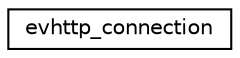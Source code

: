 digraph G
{
  edge [fontname="Helvetica",fontsize="10",labelfontname="Helvetica",labelfontsize="10"];
  node [fontname="Helvetica",fontsize="10",shape=record];
  rankdir="LR";
  Node1 [label="evhttp_connection",height=0.2,width=0.4,color="black", fillcolor="white", style="filled",URL="$structevhttp__connection.html"];
}
